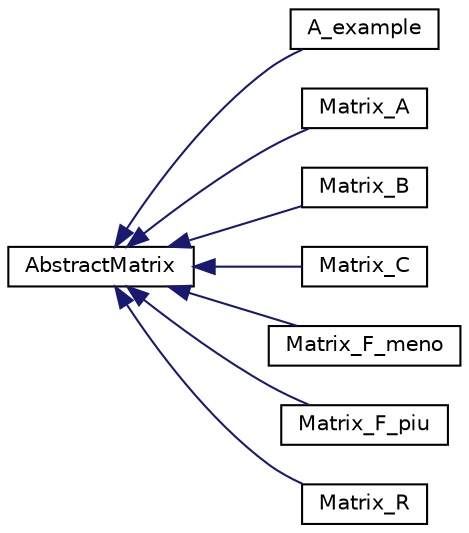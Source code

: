digraph "Graphical Class Hierarchy"
{
 // LATEX_PDF_SIZE
  edge [fontname="Helvetica",fontsize="10",labelfontname="Helvetica",labelfontsize="10"];
  node [fontname="Helvetica",fontsize="10",shape=record];
  rankdir="LR";
  Node0 [label="AbstractMatrix",height=0.2,width=0.4,color="black", fillcolor="white", style="filled",URL="$classAbstractMatrix.html",tooltip="Definition of an Abstract class for the matrices of the Darcy and Transport System."];
  Node0 -> Node1 [dir="back",color="midnightblue",fontsize="10",style="solid",fontname="Helvetica"];
  Node1 [label="A_example",height=0.2,width=0.4,color="black", fillcolor="white", style="filled",URL="$classA__example.html",tooltip="Matrix A is the stiffness matrix fort the Poisson problem."];
  Node0 -> Node2 [dir="back",color="midnightblue",fontsize="10",style="solid",fontname="Helvetica"];
  Node2 [label="Matrix_A",height=0.2,width=0.4,color="black", fillcolor="white", style="filled",URL="$classMatrix__A.html",tooltip="Matrix A is the mass velocity matrix of the Darcy problem."];
  Node0 -> Node3 [dir="back",color="midnightblue",fontsize="10",style="solid",fontname="Helvetica"];
  Node3 [label="Matrix_B",height=0.2,width=0.4,color="black", fillcolor="white", style="filled",URL="$classMatrix__B.html",tooltip="Matrix B is the saddle_point matrix of the Darcy_System."];
  Node0 -> Node4 [dir="back",color="midnightblue",fontsize="10",style="solid",fontname="Helvetica"];
  Node4 [label="Matrix_C",height=0.2,width=0.4,color="black", fillcolor="white", style="filled",URL="$classMatrix__C.html",tooltip="Matrix C is the mass matrix for the Transport problem."];
  Node0 -> Node5 [dir="back",color="midnightblue",fontsize="10",style="solid",fontname="Helvetica"];
  Node5 [label="Matrix_F_meno",height=0.2,width=0.4,color="black", fillcolor="white", style="filled",URL="$classMatrix__F__meno.html",tooltip="Matrix F_meno is the part of the Upwind Matrix which treats the right node of the cells."];
  Node0 -> Node6 [dir="back",color="midnightblue",fontsize="10",style="solid",fontname="Helvetica"];
  Node6 [label="Matrix_F_piu",height=0.2,width=0.4,color="black", fillcolor="white", style="filled",URL="$classMatrix__F__piu.html",tooltip="Matrix F_piu is the part of the Upwind Matrix which treats the left node of the cells."];
  Node0 -> Node7 [dir="back",color="midnightblue",fontsize="10",style="solid",fontname="Helvetica"];
  Node7 [label="Matrix_R",height=0.2,width=0.4,color="black", fillcolor="white", style="filled",URL="$classMatrix__R.html",tooltip="Matrix R is the Reaction matrix."];
}
